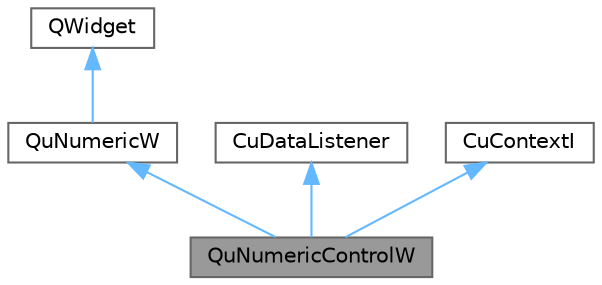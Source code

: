 digraph "QuNumericControlW"
{
 // LATEX_PDF_SIZE
  bgcolor="transparent";
  edge [fontname=Helvetica,fontsize=10,labelfontname=Helvetica,labelfontsize=10];
  node [fontname=Helvetica,fontsize=10,shape=box,height=0.2,width=0.4];
  Node1 [label="QuNumericControlW",height=0.2,width=0.4,color="gray40", fillcolor="grey60", style="filled", fontcolor="black",tooltip="A widget to input a number and write it to a target linked to a control system engine."];
  Node2 -> Node1 [dir="back",color="steelblue1",style="solid"];
  Node2 [label="QuNumericW",height=0.2,width=0.4,color="gray40", fillcolor="white", style="filled",URL="$classQuNumericW.html",tooltip=" "];
  Node3 -> Node2 [dir="back",color="steelblue1",style="solid"];
  Node3 [label="QWidget",height=0.2,width=0.4,color="gray40", fillcolor="white", style="filled",tooltip=" "];
  Node4 -> Node1 [dir="back",color="steelblue1",style="solid"];
  Node4 [label="CuDataListener",height=0.2,width=0.4,color="gray40", fillcolor="white", style="filled",tooltip=" "];
  Node5 -> Node1 [dir="back",color="steelblue1",style="solid"];
  Node5 [label="CuContextI",height=0.2,width=0.4,color="gray40", fillcolor="white", style="filled",tooltip=" "];
}

